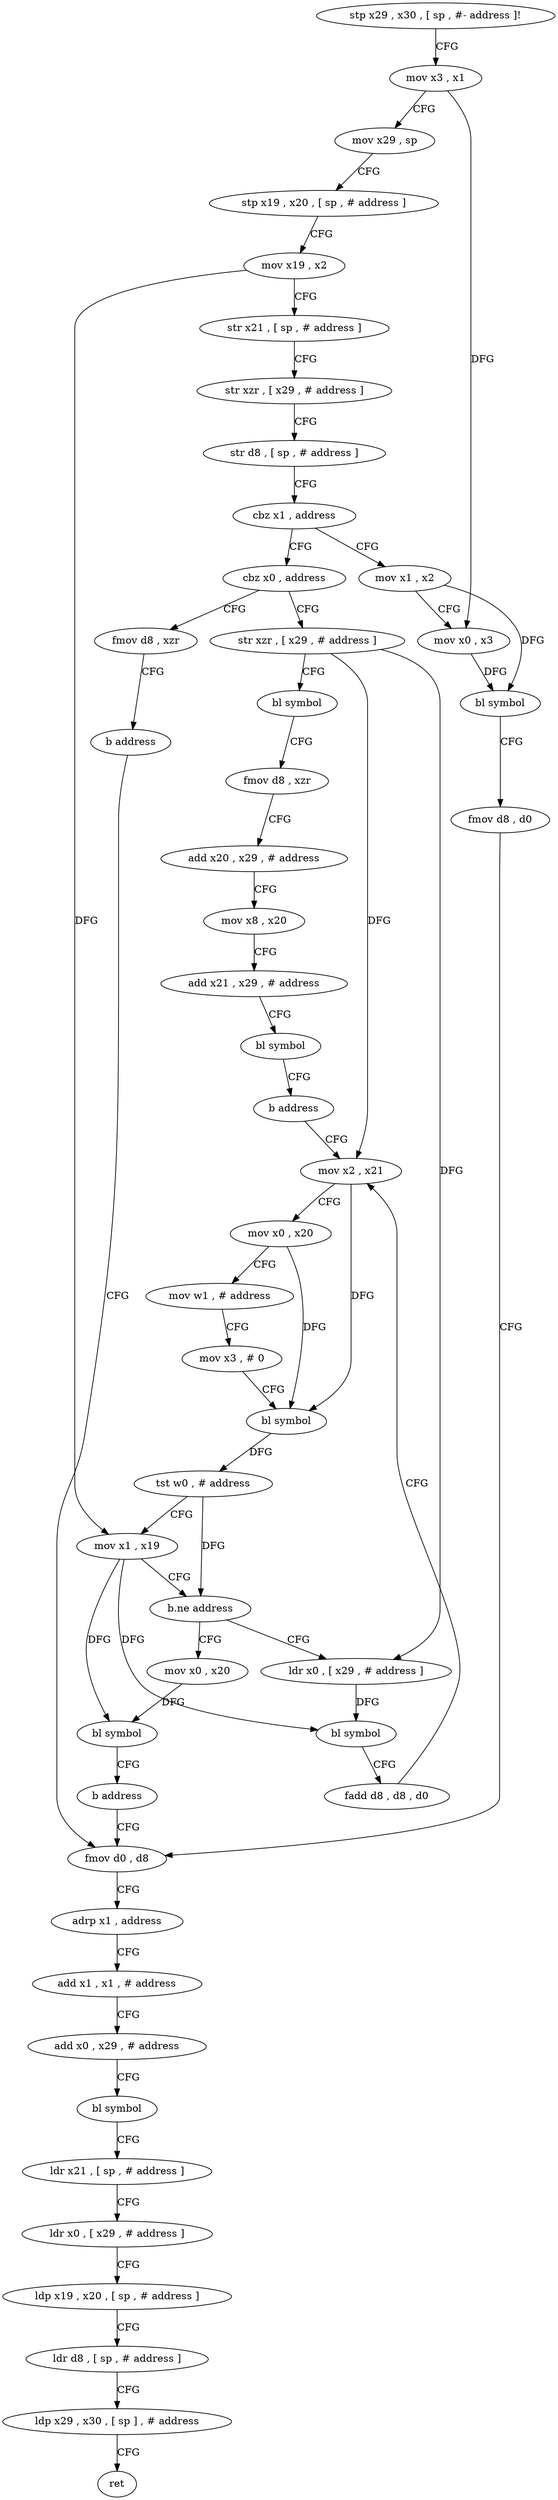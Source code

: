 digraph "func" {
"147768" [label = "stp x29 , x30 , [ sp , #- address ]!" ]
"147772" [label = "mov x3 , x1" ]
"147776" [label = "mov x29 , sp" ]
"147780" [label = "stp x19 , x20 , [ sp , # address ]" ]
"147784" [label = "mov x19 , x2" ]
"147788" [label = "str x21 , [ sp , # address ]" ]
"147792" [label = "str xzr , [ x29 , # address ]" ]
"147796" [label = "str d8 , [ sp , # address ]" ]
"147800" [label = "cbz x1 , address" ]
"147864" [label = "cbz x0 , address" ]
"147804" [label = "mov x1 , x2" ]
"147960" [label = "fmov d8 , xzr" ]
"147868" [label = "str xzr , [ x29 , # address ]" ]
"147808" [label = "mov x0 , x3" ]
"147812" [label = "bl symbol" ]
"147816" [label = "fmov d8 , d0" ]
"147820" [label = "fmov d0 , d8" ]
"147964" [label = "b address" ]
"147872" [label = "bl symbol" ]
"147876" [label = "fmov d8 , xzr" ]
"147880" [label = "add x20 , x29 , # address" ]
"147884" [label = "mov x8 , x20" ]
"147888" [label = "add x21 , x29 , # address" ]
"147892" [label = "bl symbol" ]
"147896" [label = "b address" ]
"147916" [label = "mov x2 , x21" ]
"147824" [label = "adrp x1 , address" ]
"147828" [label = "add x1 , x1 , # address" ]
"147832" [label = "add x0 , x29 , # address" ]
"147836" [label = "bl symbol" ]
"147840" [label = "ldr x21 , [ sp , # address ]" ]
"147844" [label = "ldr x0 , [ x29 , # address ]" ]
"147848" [label = "ldp x19 , x20 , [ sp , # address ]" ]
"147852" [label = "ldr d8 , [ sp , # address ]" ]
"147856" [label = "ldp x29 , x30 , [ sp ] , # address" ]
"147860" [label = "ret" ]
"147920" [label = "mov x0 , x20" ]
"147924" [label = "mov w1 , # address" ]
"147928" [label = "mov x3 , # 0" ]
"147932" [label = "bl symbol" ]
"147936" [label = "tst w0 , # address" ]
"147940" [label = "mov x1 , x19" ]
"147944" [label = "b.ne address" ]
"147904" [label = "ldr x0 , [ x29 , # address ]" ]
"147948" [label = "mov x0 , x20" ]
"147908" [label = "bl symbol" ]
"147912" [label = "fadd d8 , d8 , d0" ]
"147952" [label = "bl symbol" ]
"147956" [label = "b address" ]
"147768" -> "147772" [ label = "CFG" ]
"147772" -> "147776" [ label = "CFG" ]
"147772" -> "147808" [ label = "DFG" ]
"147776" -> "147780" [ label = "CFG" ]
"147780" -> "147784" [ label = "CFG" ]
"147784" -> "147788" [ label = "CFG" ]
"147784" -> "147940" [ label = "DFG" ]
"147788" -> "147792" [ label = "CFG" ]
"147792" -> "147796" [ label = "CFG" ]
"147796" -> "147800" [ label = "CFG" ]
"147800" -> "147864" [ label = "CFG" ]
"147800" -> "147804" [ label = "CFG" ]
"147864" -> "147960" [ label = "CFG" ]
"147864" -> "147868" [ label = "CFG" ]
"147804" -> "147808" [ label = "CFG" ]
"147804" -> "147812" [ label = "DFG" ]
"147960" -> "147964" [ label = "CFG" ]
"147868" -> "147872" [ label = "CFG" ]
"147868" -> "147904" [ label = "DFG" ]
"147868" -> "147916" [ label = "DFG" ]
"147808" -> "147812" [ label = "DFG" ]
"147812" -> "147816" [ label = "CFG" ]
"147816" -> "147820" [ label = "CFG" ]
"147820" -> "147824" [ label = "CFG" ]
"147964" -> "147820" [ label = "CFG" ]
"147872" -> "147876" [ label = "CFG" ]
"147876" -> "147880" [ label = "CFG" ]
"147880" -> "147884" [ label = "CFG" ]
"147884" -> "147888" [ label = "CFG" ]
"147888" -> "147892" [ label = "CFG" ]
"147892" -> "147896" [ label = "CFG" ]
"147896" -> "147916" [ label = "CFG" ]
"147916" -> "147920" [ label = "CFG" ]
"147916" -> "147932" [ label = "DFG" ]
"147824" -> "147828" [ label = "CFG" ]
"147828" -> "147832" [ label = "CFG" ]
"147832" -> "147836" [ label = "CFG" ]
"147836" -> "147840" [ label = "CFG" ]
"147840" -> "147844" [ label = "CFG" ]
"147844" -> "147848" [ label = "CFG" ]
"147848" -> "147852" [ label = "CFG" ]
"147852" -> "147856" [ label = "CFG" ]
"147856" -> "147860" [ label = "CFG" ]
"147920" -> "147924" [ label = "CFG" ]
"147920" -> "147932" [ label = "DFG" ]
"147924" -> "147928" [ label = "CFG" ]
"147928" -> "147932" [ label = "CFG" ]
"147932" -> "147936" [ label = "DFG" ]
"147936" -> "147940" [ label = "CFG" ]
"147936" -> "147944" [ label = "DFG" ]
"147940" -> "147944" [ label = "CFG" ]
"147940" -> "147908" [ label = "DFG" ]
"147940" -> "147952" [ label = "DFG" ]
"147944" -> "147904" [ label = "CFG" ]
"147944" -> "147948" [ label = "CFG" ]
"147904" -> "147908" [ label = "DFG" ]
"147948" -> "147952" [ label = "DFG" ]
"147908" -> "147912" [ label = "CFG" ]
"147912" -> "147916" [ label = "CFG" ]
"147952" -> "147956" [ label = "CFG" ]
"147956" -> "147820" [ label = "CFG" ]
}
